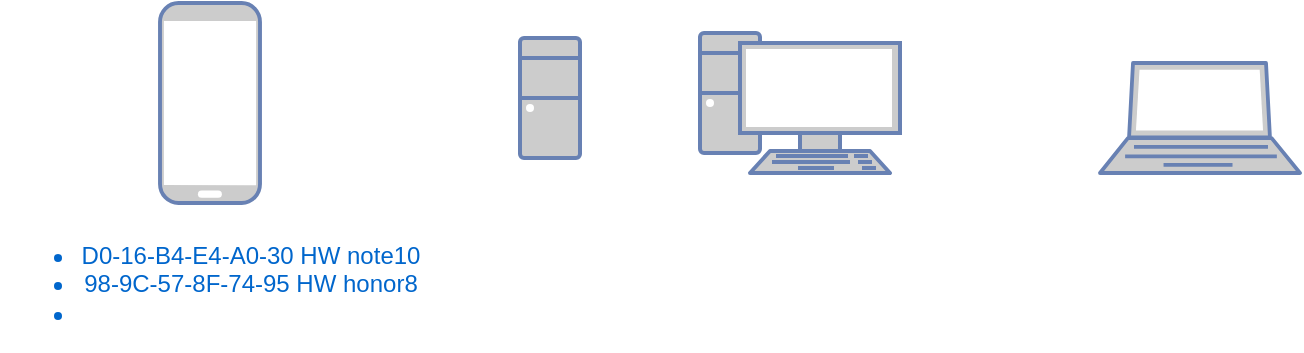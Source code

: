 <mxfile version="12.0.0" type="github" pages="1"><diagram id="hpZeGGwD4xk0L8Au78hG" name="Page-1"><mxGraphModel dx="1422" dy="706" grid="1" gridSize="10" guides="1" tooltips="1" connect="1" arrows="1" fold="1" page="1" pageScale="1" pageWidth="1920" pageHeight="1200" math="0" shadow="0"><root><mxCell id="0"/><mxCell id="1" parent="0"/><mxCell id="Oqq2GN7-jF9bpleG1fUU-2" value="" style="fontColor=#0066CC;verticalAlign=top;verticalLabelPosition=bottom;labelPosition=center;align=center;html=1;outlineConnect=0;fillColor=#CCCCCC;strokeColor=#6881B3;gradientColor=none;gradientDirection=north;strokeWidth=2;shape=mxgraph.networks.laptop;" vertex="1" parent="1"><mxGeometry x="640" y="142.5" width="100" height="55" as="geometry"/></mxCell><mxCell id="Oqq2GN7-jF9bpleG1fUU-3" value="&lt;ul&gt;&lt;li&gt;D0-16-B4-E4-A0-30 HW note10&lt;/li&gt;&lt;li&gt;98-9C-57-8F-74-95 HW honor8&lt;/li&gt;&lt;li&gt;&lt;br&gt;&lt;/li&gt;&lt;/ul&gt;" style="fontColor=#0066CC;verticalAlign=top;verticalLabelPosition=bottom;labelPosition=center;align=center;html=1;outlineConnect=0;fillColor=#CCCCCC;strokeColor=#6881B3;gradientColor=none;gradientDirection=north;strokeWidth=2;shape=mxgraph.networks.mobile;" vertex="1" parent="1"><mxGeometry x="170" y="112.5" width="50" height="100" as="geometry"/></mxCell><mxCell id="Oqq2GN7-jF9bpleG1fUU-4" value="" style="fontColor=#0066CC;verticalAlign=top;verticalLabelPosition=bottom;labelPosition=center;align=center;html=1;outlineConnect=0;fillColor=#CCCCCC;strokeColor=#6881B3;gradientColor=none;gradientDirection=north;strokeWidth=2;shape=mxgraph.networks.pc;" vertex="1" parent="1"><mxGeometry x="440" y="127.5" width="100" height="70" as="geometry"/></mxCell><mxCell id="Oqq2GN7-jF9bpleG1fUU-5" value="" style="fontColor=#0066CC;verticalAlign=top;verticalLabelPosition=bottom;labelPosition=center;align=center;html=1;outlineConnect=0;fillColor=#CCCCCC;strokeColor=#6881B3;gradientColor=none;gradientDirection=north;strokeWidth=2;shape=mxgraph.networks.desktop_pc;" vertex="1" parent="1"><mxGeometry x="350" y="130" width="30" height="60" as="geometry"/></mxCell></root></mxGraphModel></diagram></mxfile>